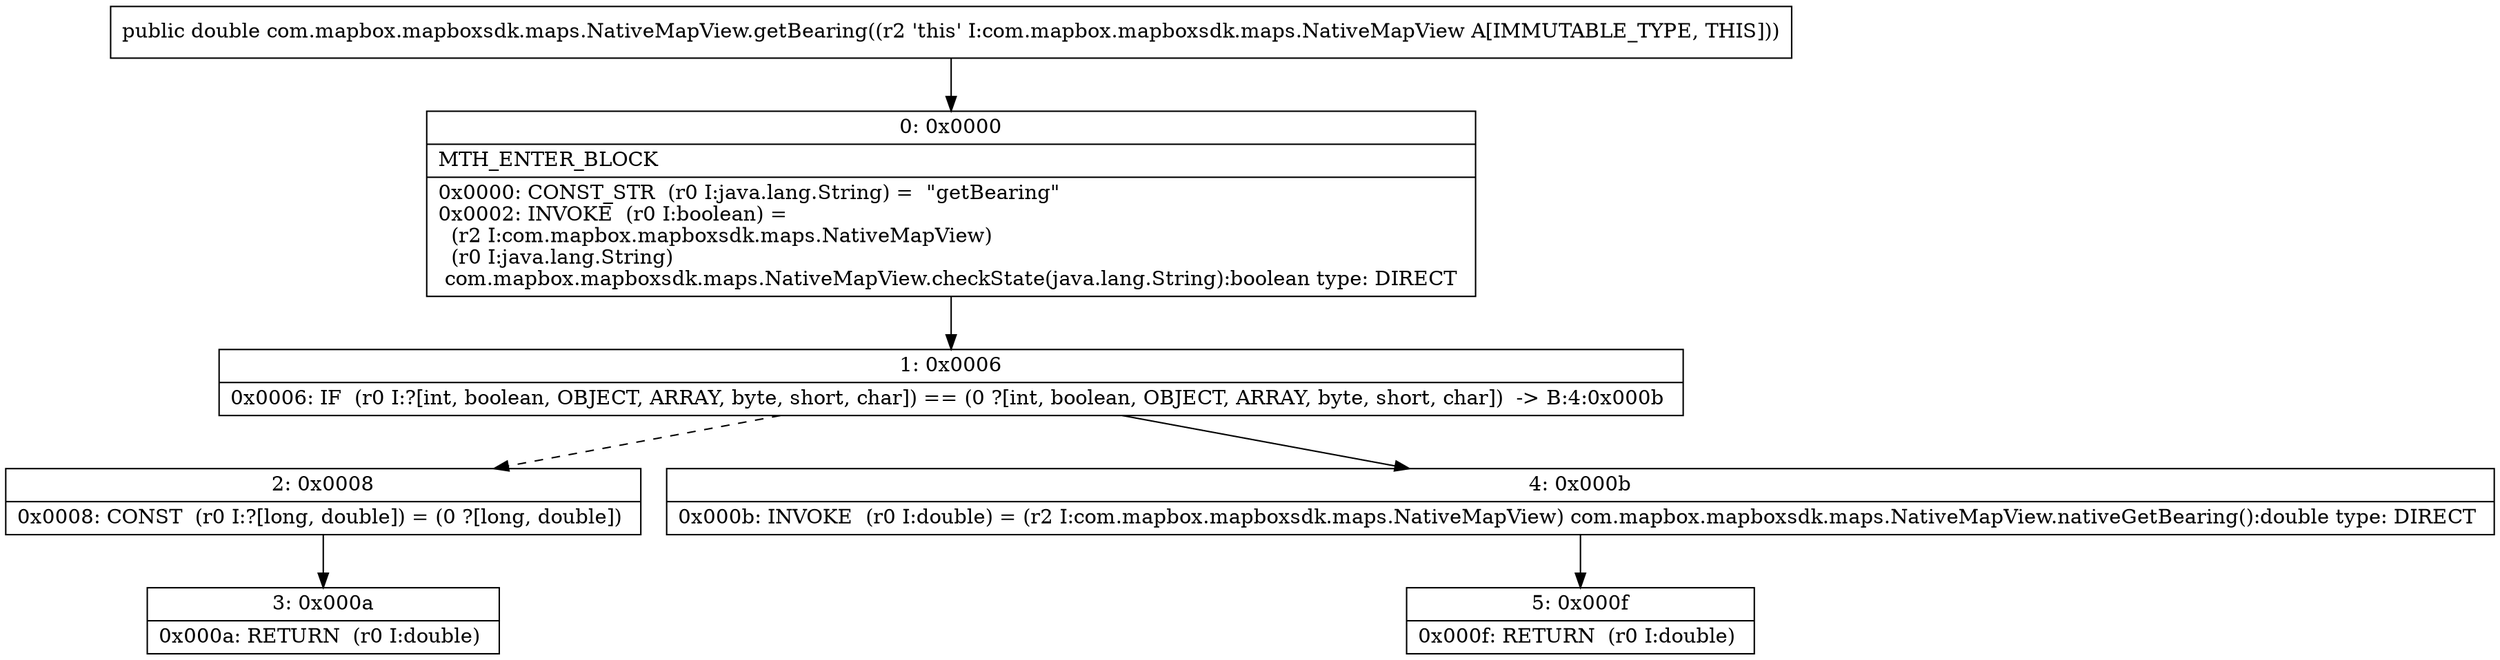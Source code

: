 digraph "CFG forcom.mapbox.mapboxsdk.maps.NativeMapView.getBearing()D" {
Node_0 [shape=record,label="{0\:\ 0x0000|MTH_ENTER_BLOCK\l|0x0000: CONST_STR  (r0 I:java.lang.String) =  \"getBearing\" \l0x0002: INVOKE  (r0 I:boolean) = \l  (r2 I:com.mapbox.mapboxsdk.maps.NativeMapView)\l  (r0 I:java.lang.String)\l com.mapbox.mapboxsdk.maps.NativeMapView.checkState(java.lang.String):boolean type: DIRECT \l}"];
Node_1 [shape=record,label="{1\:\ 0x0006|0x0006: IF  (r0 I:?[int, boolean, OBJECT, ARRAY, byte, short, char]) == (0 ?[int, boolean, OBJECT, ARRAY, byte, short, char])  \-\> B:4:0x000b \l}"];
Node_2 [shape=record,label="{2\:\ 0x0008|0x0008: CONST  (r0 I:?[long, double]) = (0 ?[long, double]) \l}"];
Node_3 [shape=record,label="{3\:\ 0x000a|0x000a: RETURN  (r0 I:double) \l}"];
Node_4 [shape=record,label="{4\:\ 0x000b|0x000b: INVOKE  (r0 I:double) = (r2 I:com.mapbox.mapboxsdk.maps.NativeMapView) com.mapbox.mapboxsdk.maps.NativeMapView.nativeGetBearing():double type: DIRECT \l}"];
Node_5 [shape=record,label="{5\:\ 0x000f|0x000f: RETURN  (r0 I:double) \l}"];
MethodNode[shape=record,label="{public double com.mapbox.mapboxsdk.maps.NativeMapView.getBearing((r2 'this' I:com.mapbox.mapboxsdk.maps.NativeMapView A[IMMUTABLE_TYPE, THIS])) }"];
MethodNode -> Node_0;
Node_0 -> Node_1;
Node_1 -> Node_2[style=dashed];
Node_1 -> Node_4;
Node_2 -> Node_3;
Node_4 -> Node_5;
}

